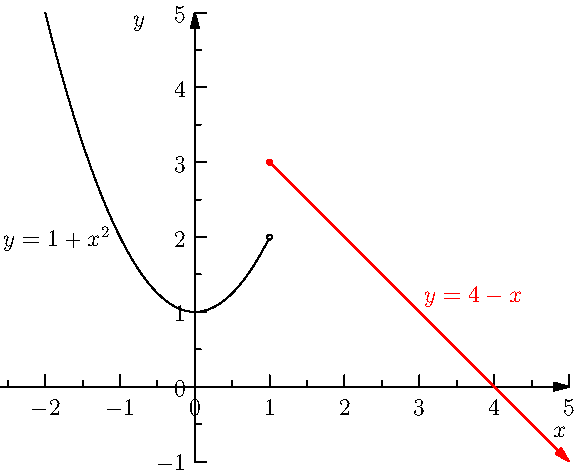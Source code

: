 import graph;
size(4inches,0);

real f1(real x) {return (1+x^2);} 
real f2(real x) {return (4-x);}

xaxis("$x$",LeftTicks,Arrow);
yaxis("$y$",RightTicks,Arrow);

draw("$y=1+x^2$",graph(f1,-2,1)); 
dot((1,f1(1)),UnFill);

draw("$y=4-x$",graph(f2,1,5),LeftSide,red,Arrow);
dot((1,f2(1)),red);
